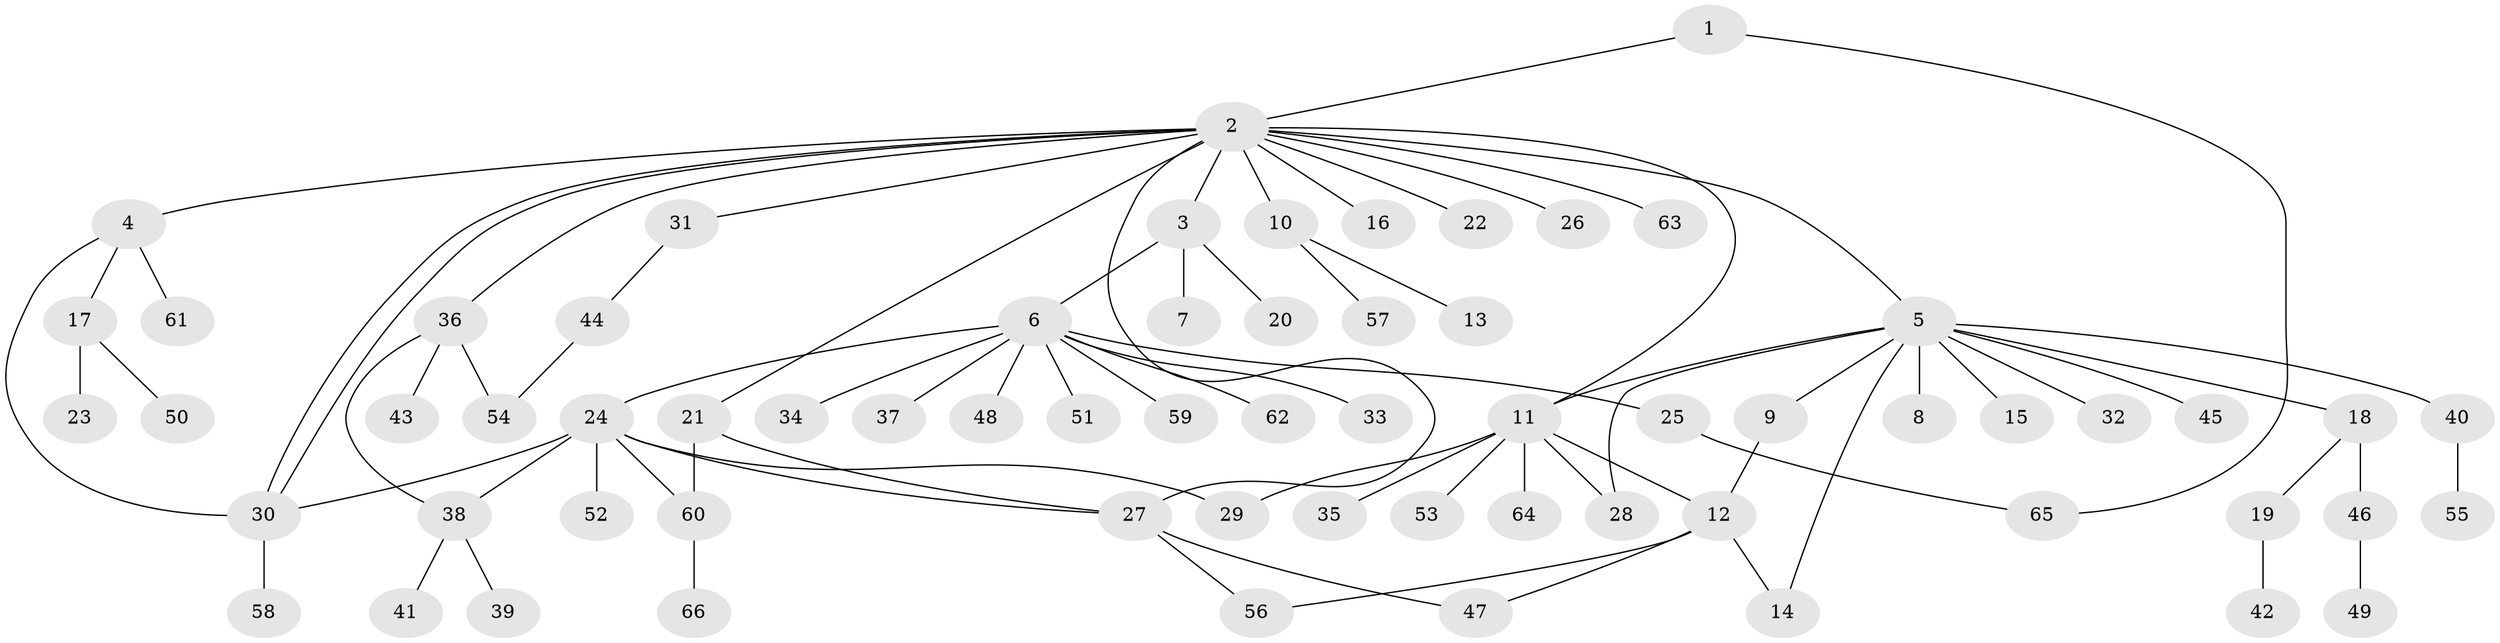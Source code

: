 // Generated by graph-tools (version 1.1) at 2025/35/03/09/25 02:35:42]
// undirected, 66 vertices, 81 edges
graph export_dot {
graph [start="1"]
  node [color=gray90,style=filled];
  1;
  2;
  3;
  4;
  5;
  6;
  7;
  8;
  9;
  10;
  11;
  12;
  13;
  14;
  15;
  16;
  17;
  18;
  19;
  20;
  21;
  22;
  23;
  24;
  25;
  26;
  27;
  28;
  29;
  30;
  31;
  32;
  33;
  34;
  35;
  36;
  37;
  38;
  39;
  40;
  41;
  42;
  43;
  44;
  45;
  46;
  47;
  48;
  49;
  50;
  51;
  52;
  53;
  54;
  55;
  56;
  57;
  58;
  59;
  60;
  61;
  62;
  63;
  64;
  65;
  66;
  1 -- 2;
  1 -- 65;
  2 -- 3;
  2 -- 4;
  2 -- 5;
  2 -- 10;
  2 -- 11;
  2 -- 16;
  2 -- 21;
  2 -- 22;
  2 -- 26;
  2 -- 27;
  2 -- 30;
  2 -- 30;
  2 -- 31;
  2 -- 36;
  2 -- 63;
  3 -- 6;
  3 -- 7;
  3 -- 20;
  4 -- 17;
  4 -- 30;
  4 -- 61;
  5 -- 8;
  5 -- 9;
  5 -- 11;
  5 -- 14;
  5 -- 15;
  5 -- 18;
  5 -- 28;
  5 -- 32;
  5 -- 40;
  5 -- 45;
  6 -- 24;
  6 -- 25;
  6 -- 33;
  6 -- 34;
  6 -- 37;
  6 -- 48;
  6 -- 51;
  6 -- 59;
  6 -- 62;
  9 -- 12;
  10 -- 13;
  10 -- 57;
  11 -- 12;
  11 -- 28;
  11 -- 29;
  11 -- 35;
  11 -- 53;
  11 -- 64;
  12 -- 14;
  12 -- 47;
  12 -- 56;
  17 -- 23;
  17 -- 50;
  18 -- 19;
  18 -- 46;
  19 -- 42;
  21 -- 27;
  21 -- 60;
  24 -- 27;
  24 -- 29;
  24 -- 30;
  24 -- 38;
  24 -- 52;
  24 -- 60;
  25 -- 65;
  27 -- 47;
  27 -- 56;
  30 -- 58;
  31 -- 44;
  36 -- 38;
  36 -- 43;
  36 -- 54;
  38 -- 39;
  38 -- 41;
  40 -- 55;
  44 -- 54;
  46 -- 49;
  60 -- 66;
}
